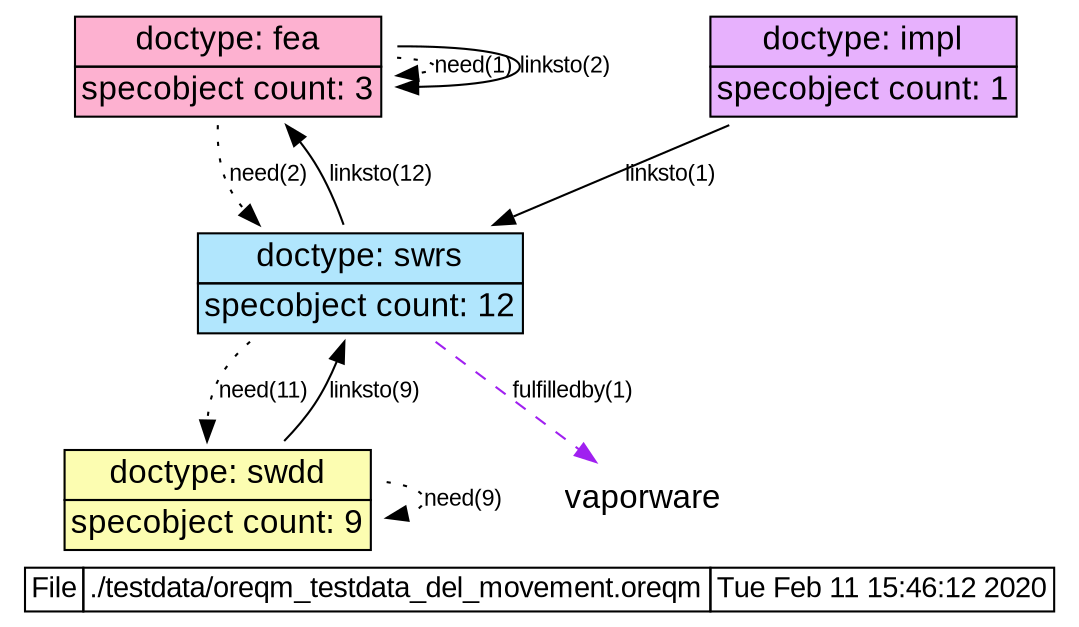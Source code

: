 digraph "" {
      rankdir="TD"
      node [shape=plaintext fontname="Arial" fontsize=16]
      edge [color="black" dir="forward" arrowhead="normal" arrowtail="normal" fontname="Arial" fontsize=11];

      "fea" [label=<
        <TABLE BGCOLOR="#FDB1D0" BORDER="0" CELLSPACING="0" CELLBORDER="1" COLOR="black" >
        <TR><TD COLSPAN="5" CELLSPACING="0" >doctype: fea</TD></TR>
        <TR><TD COLSPAN="5" ALIGN="LEFT">specobject count: 3</TD></TR>
      </TABLE>>];

      "swrs" [label=<
        <TABLE BGCOLOR="#B1E6FD" BORDER="0" CELLSPACING="0" CELLBORDER="1" COLOR="black" >
        <TR><TD COLSPAN="5" CELLSPACING="0" >doctype: swrs</TD></TR>
        <TR><TD COLSPAN="5" ALIGN="LEFT">specobject count: 12</TD></TR>
      </TABLE>>];

      "swdd" [label=<
        <TABLE BGCOLOR="#FCFDB1" BORDER="0" CELLSPACING="0" CELLBORDER="1" COLOR="black" >
        <TR><TD COLSPAN="5" CELLSPACING="0" >doctype: swdd</TD></TR>
        <TR><TD COLSPAN="5" ALIGN="LEFT">specobject count: 9</TD></TR>
      </TABLE>>];

      "impl" [label=<
        <TABLE BGCOLOR="#E7B1FD" BORDER="0" CELLSPACING="0" CELLBORDER="1" COLOR="black" >
        <TR><TD COLSPAN="5" CELLSPACING="0" >doctype: impl</TD></TR>
        <TR><TD COLSPAN="5" ALIGN="LEFT">specobject count: 1</TD></TR>
      </TABLE>>];

# linkage from fea
 "fea" -> "fea" [label="need(1) " style="dotted"]
 "fea" -> "swrs" [label="need(2) " style="dotted"]
 "fea" -> "fea" [label="linksto(2) " color="black"]
# linkage from swrs
 "swrs" -> "swdd" [label="need(11) " style="dotted"]
 "swrs" -> "fea" [label="linksto(12) " color="black"]
 "swrs" -> "vaporware" [label="fulfilledby(1) " color="purple" style="dashed"]
# linkage from swdd
 "swdd" -> "swdd" [label="need(9) " style="dotted"]
 "swdd" -> "swrs" [label="linksto(9) " color="black"]
# linkage from impl
 "impl" -> "swrs" [label="linksto(1) " color="black"]

  label=<
    <table border="0" cellspacing="0" cellborder="1">
      <tr><td cellspacing="0" >File</td><td>./testdata/oreqm_testdata_del_movement.oreqm</td><td>Tue Feb 11 15:46:12 2020</td></tr>
    </table>>
  labelloc=b
  fontsize=14
  fontcolor=black
  fontname="Arial"

}
